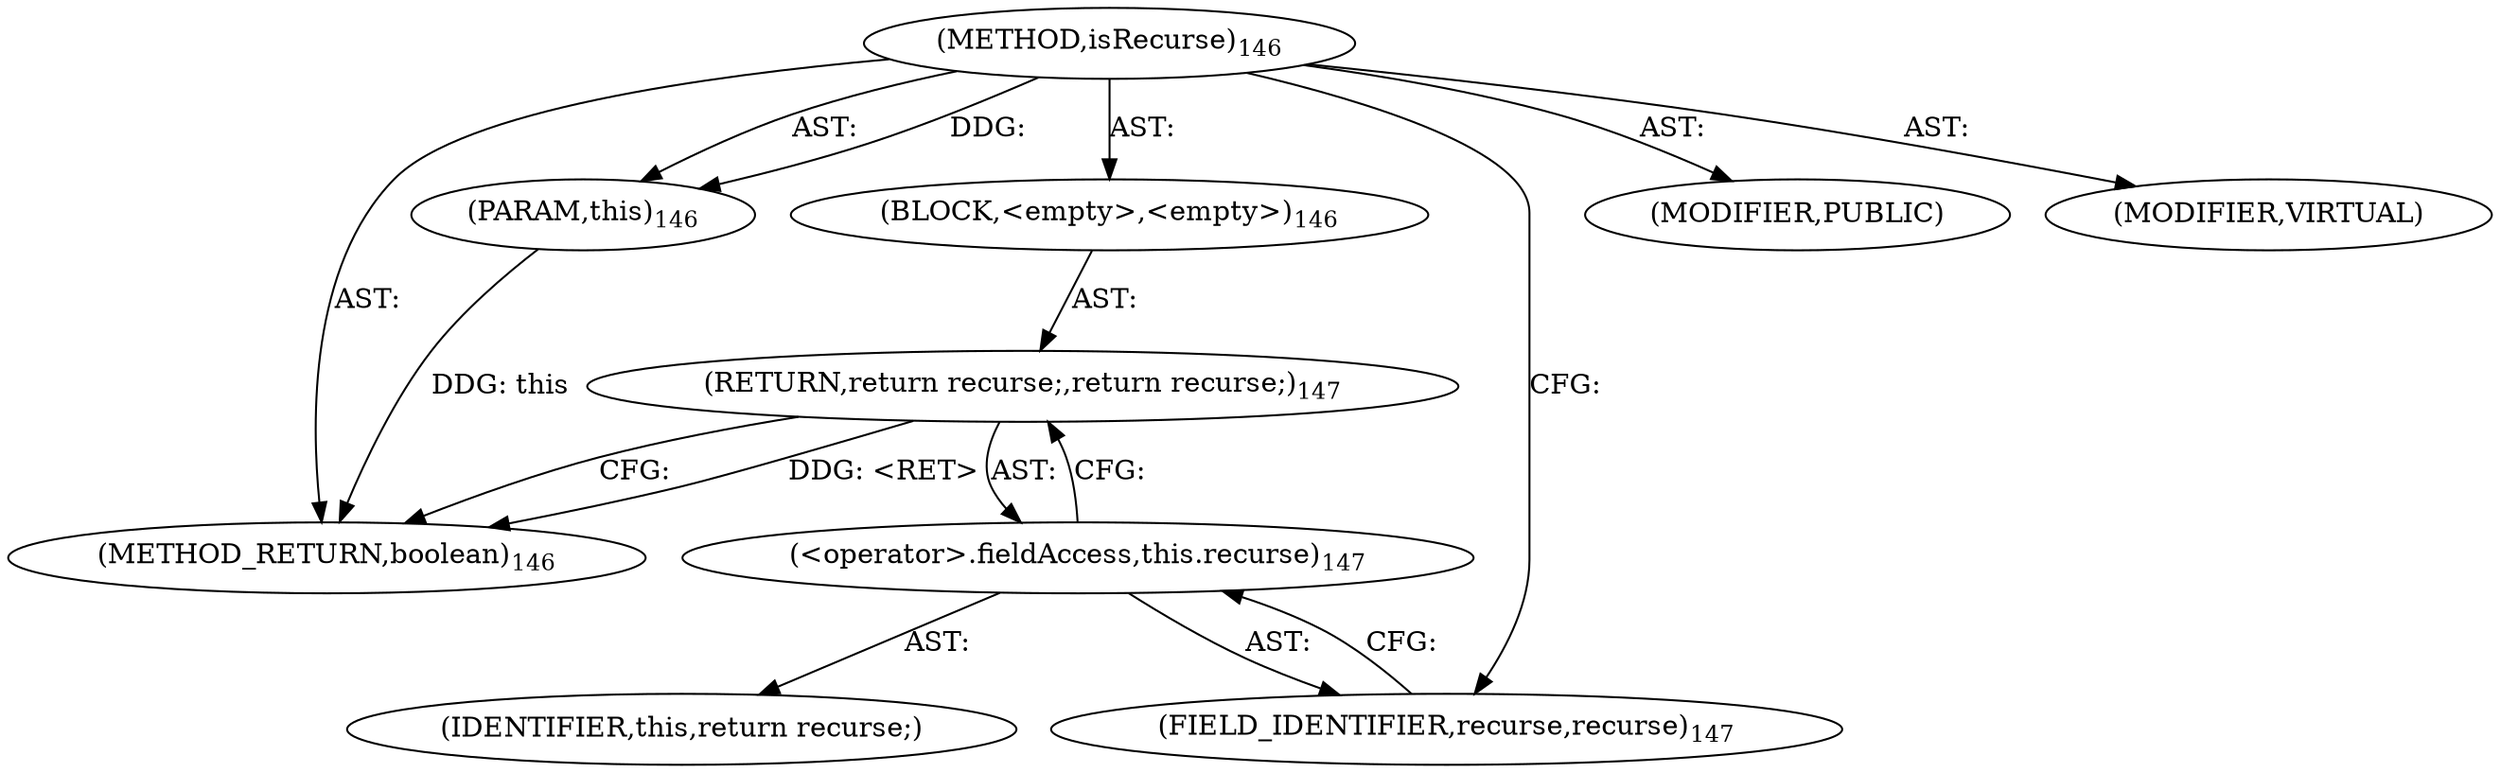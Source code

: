 digraph "isRecurse" {  
"111669149701" [label = <(METHOD,isRecurse)<SUB>146</SUB>> ]
"115964117001" [label = <(PARAM,this)<SUB>146</SUB>> ]
"25769803786" [label = <(BLOCK,&lt;empty&gt;,&lt;empty&gt;)<SUB>146</SUB>> ]
"146028888065" [label = <(RETURN,return recurse;,return recurse;)<SUB>147</SUB>> ]
"30064771122" [label = <(&lt;operator&gt;.fieldAccess,this.recurse)<SUB>147</SUB>> ]
"68719476776" [label = <(IDENTIFIER,this,return recurse;)> ]
"55834574856" [label = <(FIELD_IDENTIFIER,recurse,recurse)<SUB>147</SUB>> ]
"133143986189" [label = <(MODIFIER,PUBLIC)> ]
"133143986190" [label = <(MODIFIER,VIRTUAL)> ]
"128849018885" [label = <(METHOD_RETURN,boolean)<SUB>146</SUB>> ]
  "111669149701" -> "115964117001"  [ label = "AST: "] 
  "111669149701" -> "25769803786"  [ label = "AST: "] 
  "111669149701" -> "133143986189"  [ label = "AST: "] 
  "111669149701" -> "133143986190"  [ label = "AST: "] 
  "111669149701" -> "128849018885"  [ label = "AST: "] 
  "25769803786" -> "146028888065"  [ label = "AST: "] 
  "146028888065" -> "30064771122"  [ label = "AST: "] 
  "30064771122" -> "68719476776"  [ label = "AST: "] 
  "30064771122" -> "55834574856"  [ label = "AST: "] 
  "146028888065" -> "128849018885"  [ label = "CFG: "] 
  "30064771122" -> "146028888065"  [ label = "CFG: "] 
  "55834574856" -> "30064771122"  [ label = "CFG: "] 
  "111669149701" -> "55834574856"  [ label = "CFG: "] 
  "146028888065" -> "128849018885"  [ label = "DDG: &lt;RET&gt;"] 
  "115964117001" -> "128849018885"  [ label = "DDG: this"] 
  "111669149701" -> "115964117001"  [ label = "DDG: "] 
}

